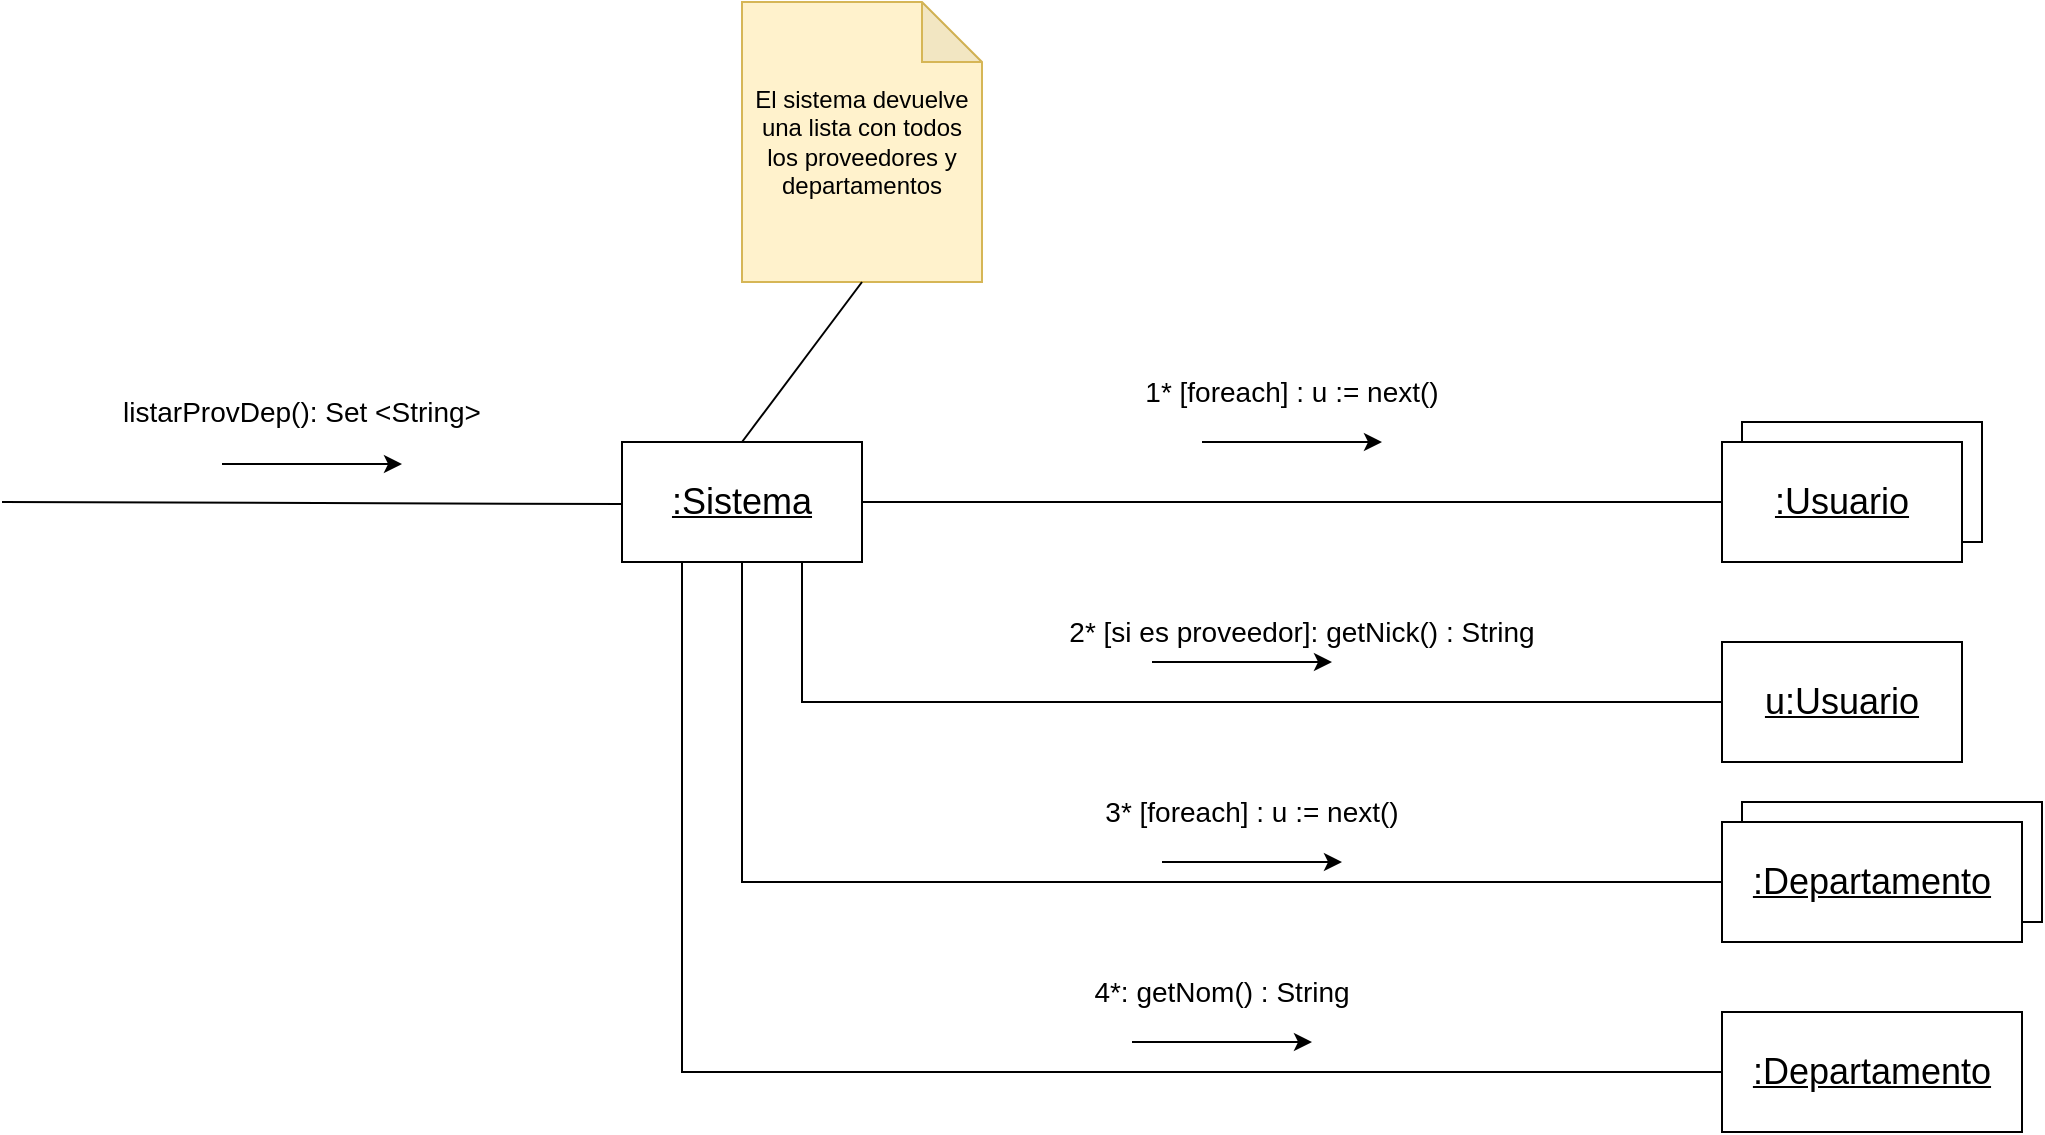 <mxfile version="21.6.8" type="device">
  <diagram name="Página-1" id="XCF_0uRsOfHb_sA6c_6i">
    <mxGraphModel dx="1877" dy="629" grid="1" gridSize="10" guides="1" tooltips="1" connect="1" arrows="1" fold="1" page="1" pageScale="1" pageWidth="827" pageHeight="1169" math="0" shadow="0">
      <root>
        <mxCell id="0" />
        <mxCell id="1" parent="0" />
        <mxCell id="yJAIOm2G7JKSOoM4RnI4-1" value="&lt;font style=&quot;font-size: 18px;&quot;&gt;&lt;u&gt;:Sistema&lt;/u&gt;&lt;/font&gt;" style="rounded=0;whiteSpace=wrap;html=1;" vertex="1" parent="1">
          <mxGeometry x="210" y="240" width="120" height="60" as="geometry" />
        </mxCell>
        <mxCell id="yJAIOm2G7JKSOoM4RnI4-2" value="" style="endArrow=none;html=1;rounded=0;entryX=0;entryY=0.5;entryDx=0;entryDy=0;" edge="1" parent="1">
          <mxGeometry width="50" height="50" relative="1" as="geometry">
            <mxPoint x="-100" y="270" as="sourcePoint" />
            <mxPoint x="210" y="271" as="targetPoint" />
          </mxGeometry>
        </mxCell>
        <mxCell id="yJAIOm2G7JKSOoM4RnI4-3" value="&lt;font style=&quot;font-size: 14px;&quot;&gt;listarProvDep(): Set &amp;lt;String&amp;gt;&lt;/font&gt;" style="text;html=1;strokeColor=none;fillColor=none;align=center;verticalAlign=middle;whiteSpace=wrap;rounded=0;" vertex="1" parent="1">
          <mxGeometry x="-100" y="210" width="300" height="30" as="geometry" />
        </mxCell>
        <mxCell id="yJAIOm2G7JKSOoM4RnI4-4" value="" style="endArrow=classic;html=1;rounded=0;" edge="1" parent="1">
          <mxGeometry width="50" height="50" relative="1" as="geometry">
            <mxPoint x="10" y="251" as="sourcePoint" />
            <mxPoint x="100" y="251" as="targetPoint" />
          </mxGeometry>
        </mxCell>
        <mxCell id="yJAIOm2G7JKSOoM4RnI4-5" value="" style="endArrow=none;html=1;rounded=0;entryX=1;entryY=0.5;entryDx=0;entryDy=0;" edge="1" parent="1" target="yJAIOm2G7JKSOoM4RnI4-1">
          <mxGeometry width="50" height="50" relative="1" as="geometry">
            <mxPoint x="760" y="270" as="sourcePoint" />
            <mxPoint x="280" y="300" as="targetPoint" />
          </mxGeometry>
        </mxCell>
        <mxCell id="yJAIOm2G7JKSOoM4RnI4-6" value="&lt;font style=&quot;font-size: 18px;&quot;&gt;&lt;u&gt;u:Usuario&lt;/u&gt;&lt;/font&gt;" style="rounded=0;whiteSpace=wrap;html=1;" vertex="1" parent="1">
          <mxGeometry x="760" y="340" width="120" height="60" as="geometry" />
        </mxCell>
        <mxCell id="yJAIOm2G7JKSOoM4RnI4-7" value="&lt;font style=&quot;font-size: 14px;&quot;&gt;1* [foreach] : u := next()&lt;/font&gt;" style="text;html=1;strokeColor=none;fillColor=none;align=center;verticalAlign=middle;whiteSpace=wrap;rounded=0;" vertex="1" parent="1">
          <mxGeometry x="450" y="200" width="190" height="30" as="geometry" />
        </mxCell>
        <mxCell id="yJAIOm2G7JKSOoM4RnI4-8" value="" style="endArrow=classic;html=1;rounded=0;" edge="1" parent="1">
          <mxGeometry width="50" height="50" relative="1" as="geometry">
            <mxPoint x="500" y="240" as="sourcePoint" />
            <mxPoint x="590" y="240" as="targetPoint" />
          </mxGeometry>
        </mxCell>
        <mxCell id="yJAIOm2G7JKSOoM4RnI4-13" value="" style="endArrow=none;html=1;rounded=0;entryX=0.75;entryY=1;entryDx=0;entryDy=0;exitX=0;exitY=0.5;exitDx=0;exitDy=0;" edge="1" parent="1" target="yJAIOm2G7JKSOoM4RnI4-1" source="yJAIOm2G7JKSOoM4RnI4-6">
          <mxGeometry width="50" height="50" relative="1" as="geometry">
            <mxPoint x="770" y="470" as="sourcePoint" />
            <mxPoint x="480" y="320" as="targetPoint" />
            <Array as="points">
              <mxPoint x="300" y="370" />
            </Array>
          </mxGeometry>
        </mxCell>
        <mxCell id="yJAIOm2G7JKSOoM4RnI4-14" value="" style="rounded=0;whiteSpace=wrap;html=1;" vertex="1" parent="1">
          <mxGeometry x="770" y="230" width="120" height="60" as="geometry" />
        </mxCell>
        <mxCell id="yJAIOm2G7JKSOoM4RnI4-15" value="&lt;font style=&quot;font-size: 18px;&quot;&gt;&lt;u&gt;:Usuario&lt;/u&gt;&lt;/font&gt;" style="rounded=0;whiteSpace=wrap;html=1;" vertex="1" parent="1">
          <mxGeometry x="760" y="240" width="120" height="60" as="geometry" />
        </mxCell>
        <mxCell id="yJAIOm2G7JKSOoM4RnI4-16" value="&lt;font style=&quot;font-size: 14px;&quot;&gt;2* [si es proveedor]: getNick() : String&lt;/font&gt;" style="text;html=1;strokeColor=none;fillColor=none;align=center;verticalAlign=middle;whiteSpace=wrap;rounded=0;" vertex="1" parent="1">
          <mxGeometry x="430" y="320" width="240" height="30" as="geometry" />
        </mxCell>
        <mxCell id="yJAIOm2G7JKSOoM4RnI4-17" value="" style="endArrow=classic;html=1;rounded=0;" edge="1" parent="1">
          <mxGeometry width="50" height="50" relative="1" as="geometry">
            <mxPoint x="475" y="350" as="sourcePoint" />
            <mxPoint x="565" y="350" as="targetPoint" />
          </mxGeometry>
        </mxCell>
        <mxCell id="yJAIOm2G7JKSOoM4RnI4-18" value="" style="endArrow=none;html=1;rounded=0;entryX=0.5;entryY=1;entryDx=0;entryDy=0;" edge="1" parent="1" target="yJAIOm2G7JKSOoM4RnI4-1">
          <mxGeometry width="50" height="50" relative="1" as="geometry">
            <mxPoint x="760" y="460" as="sourcePoint" />
            <mxPoint x="510" y="320" as="targetPoint" />
            <Array as="points">
              <mxPoint x="270" y="460" />
            </Array>
          </mxGeometry>
        </mxCell>
        <mxCell id="yJAIOm2G7JKSOoM4RnI4-19" value="" style="rounded=0;whiteSpace=wrap;html=1;" vertex="1" parent="1">
          <mxGeometry x="770" y="420" width="150" height="60" as="geometry" />
        </mxCell>
        <mxCell id="yJAIOm2G7JKSOoM4RnI4-20" value="&lt;span style=&quot;font-size: 18px;&quot;&gt;&lt;u&gt;:Departamento&lt;/u&gt;&lt;/span&gt;" style="rounded=0;whiteSpace=wrap;html=1;" vertex="1" parent="1">
          <mxGeometry x="760" y="430" width="150" height="60" as="geometry" />
        </mxCell>
        <mxCell id="yJAIOm2G7JKSOoM4RnI4-21" value="&lt;font style=&quot;font-size: 14px;&quot;&gt;3* [foreach] : u := next()&lt;/font&gt;" style="text;html=1;strokeColor=none;fillColor=none;align=center;verticalAlign=middle;whiteSpace=wrap;rounded=0;" vertex="1" parent="1">
          <mxGeometry x="430" y="410" width="190" height="30" as="geometry" />
        </mxCell>
        <mxCell id="yJAIOm2G7JKSOoM4RnI4-22" value="" style="endArrow=classic;html=1;rounded=0;" edge="1" parent="1">
          <mxGeometry width="50" height="50" relative="1" as="geometry">
            <mxPoint x="480" y="450" as="sourcePoint" />
            <mxPoint x="570" y="450" as="targetPoint" />
          </mxGeometry>
        </mxCell>
        <mxCell id="yJAIOm2G7JKSOoM4RnI4-23" value="&lt;span style=&quot;font-size: 18px;&quot;&gt;&lt;u&gt;:Departamento&lt;/u&gt;&lt;/span&gt;" style="rounded=0;whiteSpace=wrap;html=1;" vertex="1" parent="1">
          <mxGeometry x="760" y="525" width="150" height="60" as="geometry" />
        </mxCell>
        <mxCell id="yJAIOm2G7JKSOoM4RnI4-24" value="" style="endArrow=none;html=1;rounded=0;entryX=0.25;entryY=1;entryDx=0;entryDy=0;exitX=0;exitY=0.5;exitDx=0;exitDy=0;" edge="1" parent="1" source="yJAIOm2G7JKSOoM4RnI4-23" target="yJAIOm2G7JKSOoM4RnI4-1">
          <mxGeometry width="50" height="50" relative="1" as="geometry">
            <mxPoint x="460" y="370" as="sourcePoint" />
            <mxPoint x="510" y="320" as="targetPoint" />
            <Array as="points">
              <mxPoint x="240" y="555" />
            </Array>
          </mxGeometry>
        </mxCell>
        <mxCell id="yJAIOm2G7JKSOoM4RnI4-27" value="&lt;font style=&quot;font-size: 14px;&quot;&gt;4*: getNom() : String&lt;/font&gt;" style="text;html=1;strokeColor=none;fillColor=none;align=center;verticalAlign=middle;whiteSpace=wrap;rounded=0;" vertex="1" parent="1">
          <mxGeometry x="390" y="500" width="240" height="30" as="geometry" />
        </mxCell>
        <mxCell id="yJAIOm2G7JKSOoM4RnI4-28" value="" style="endArrow=classic;html=1;rounded=0;" edge="1" parent="1">
          <mxGeometry width="50" height="50" relative="1" as="geometry">
            <mxPoint x="465" y="540" as="sourcePoint" />
            <mxPoint x="555" y="540" as="targetPoint" />
          </mxGeometry>
        </mxCell>
        <mxCell id="yJAIOm2G7JKSOoM4RnI4-29" value="El sistema devuelve una lista con todos los proveedores y departamentos" style="shape=note;whiteSpace=wrap;html=1;backgroundOutline=1;darkOpacity=0.05;fillColor=#fff2cc;strokeColor=#d6b656;" vertex="1" parent="1">
          <mxGeometry x="270" y="20" width="120" height="140" as="geometry" />
        </mxCell>
        <mxCell id="yJAIOm2G7JKSOoM4RnI4-30" value="" style="endArrow=none;html=1;rounded=0;entryX=0.5;entryY=1;entryDx=0;entryDy=0;entryPerimeter=0;exitX=0.5;exitY=0;exitDx=0;exitDy=0;" edge="1" parent="1" source="yJAIOm2G7JKSOoM4RnI4-1" target="yJAIOm2G7JKSOoM4RnI4-29">
          <mxGeometry width="50" height="50" relative="1" as="geometry">
            <mxPoint x="460" y="370" as="sourcePoint" />
            <mxPoint x="510" y="320" as="targetPoint" />
          </mxGeometry>
        </mxCell>
      </root>
    </mxGraphModel>
  </diagram>
</mxfile>
